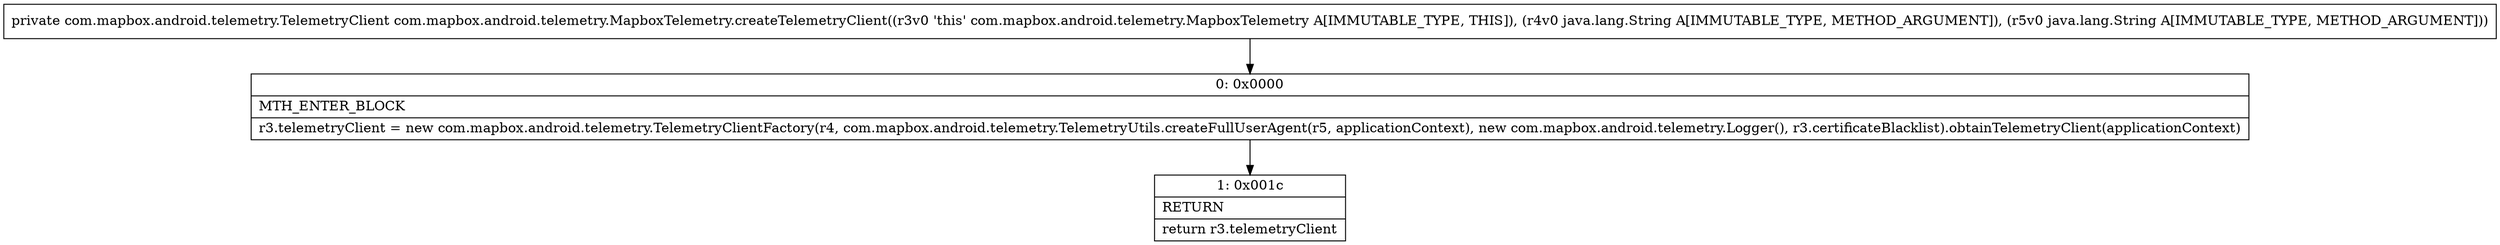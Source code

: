 digraph "CFG forcom.mapbox.android.telemetry.MapboxTelemetry.createTelemetryClient(Ljava\/lang\/String;Ljava\/lang\/String;)Lcom\/mapbox\/android\/telemetry\/TelemetryClient;" {
Node_0 [shape=record,label="{0\:\ 0x0000|MTH_ENTER_BLOCK\l|r3.telemetryClient = new com.mapbox.android.telemetry.TelemetryClientFactory(r4, com.mapbox.android.telemetry.TelemetryUtils.createFullUserAgent(r5, applicationContext), new com.mapbox.android.telemetry.Logger(), r3.certificateBlacklist).obtainTelemetryClient(applicationContext)\l}"];
Node_1 [shape=record,label="{1\:\ 0x001c|RETURN\l|return r3.telemetryClient\l}"];
MethodNode[shape=record,label="{private com.mapbox.android.telemetry.TelemetryClient com.mapbox.android.telemetry.MapboxTelemetry.createTelemetryClient((r3v0 'this' com.mapbox.android.telemetry.MapboxTelemetry A[IMMUTABLE_TYPE, THIS]), (r4v0 java.lang.String A[IMMUTABLE_TYPE, METHOD_ARGUMENT]), (r5v0 java.lang.String A[IMMUTABLE_TYPE, METHOD_ARGUMENT])) }"];
MethodNode -> Node_0;
Node_0 -> Node_1;
}

